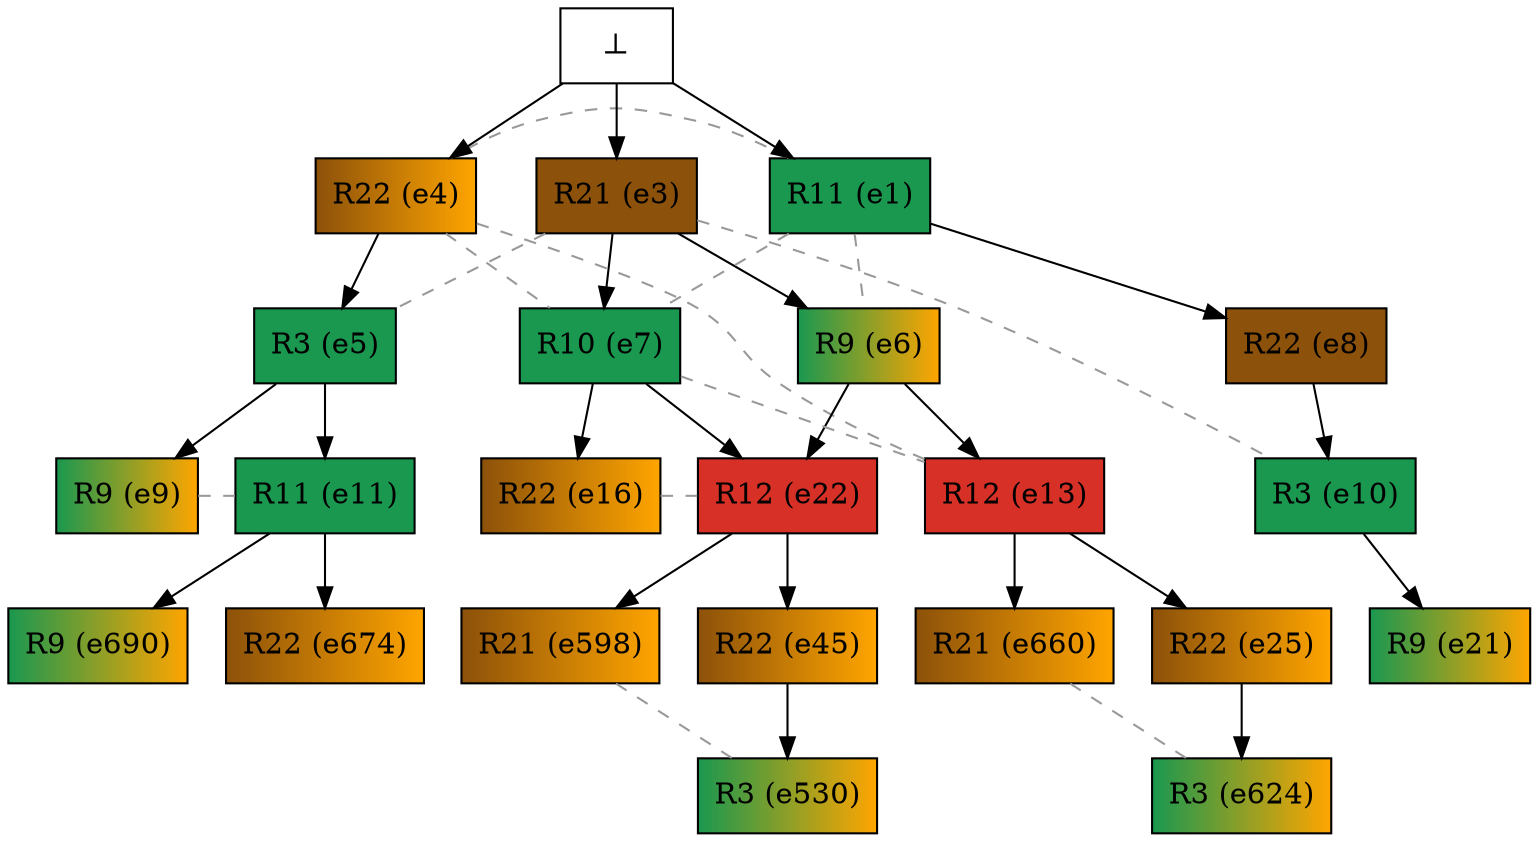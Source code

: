 digraph test {
  e4 -> e5;
  e3 -> e6;
  e3 -> e7;
  e1 -> e8;
  e5 -> e9;
  e8 -> e10;
  e5 -> e11;
  e6 -> e13;
  e7 -> e16;
  e10 -> e21;
  e6 -> e22;
  e7 -> e22;
  e13 -> e25;
  e22 -> e45;
  e45 -> e530;
  e22 -> e598;
  e25 -> e624;
  e13 -> e660;
  e11 -> e674;
  e11 -> e690;
  e0 -> e1;
  e0 -> e3;
  e0 -> e4;

//conflicts
  e1 -> e4 [arrowhead=none color=gray60 style=dashed constraint=false];
  e1 -> e6 [arrowhead=none color=gray60 style=dashed constraint=false];
  e1 -> e7 [arrowhead=none color=gray60 style=dashed constraint=false];
  e3 -> e5 [arrowhead=none color=gray60 style=dashed constraint=false];
  e3 -> e10 [arrowhead=none color=gray60 style=dashed constraint=false];
  e4 -> e7 [arrowhead=none color=gray60 style=dashed constraint=false];
  e4 -> e13 [arrowhead=none color=gray60 style=dashed constraint=false];
  e7 -> e13 [arrowhead=none color=gray60 style=dashed constraint=false];
  e9 -> e11 [arrowhead=none color=gray60 style=dashed constraint=false];
  e16 -> e22 [arrowhead=none color=gray60 style=dashed constraint=false];
  e530 -> e598 [arrowhead=none color=gray60 style=dashed constraint=false];
  e624 -> e660 [arrowhead=none color=gray60 style=dashed constraint=false];

  e1 [color="black" fillcolor="#1a9850:#1a9850" label="R11 (e1)" shape=box style=filled];
  e3 [color="black" fillcolor="#8c510a:#8c510a" label="R21 (e3)" shape=box style=filled];
  e4 [color="black" fillcolor="#8c510a:orange" label="R22 (e4)" shape=box style=filled];
  e5 [color="black" fillcolor="#1a9850:#1a9850" label="R3 (e5)" shape=box style=filled];
  e6 [color="black" fillcolor="#1a9850:orange" label="R9 (e6)" shape=box style=filled];
  e7 [color="black" fillcolor="#1a9850:#1a9850" label="R10 (e7)" shape=box style=filled];
  e8 [color="black" fillcolor="#8c510a:#8c510a" label="R22 (e8)" shape=box style=filled];
  e9 [color="black" fillcolor="#1a9850:orange" label="R9 (e9)" shape=box style=filled];
  e10 [color="black" fillcolor="#1a9850:#1a9850" label="R3 (e10)" shape=box style=filled];
  e11 [color="black" fillcolor="#1a9850:#1a9850" label="R11 (e11)" shape=box style=filled];
  e13 [color="black" fillcolor="#d73027:#d73027" label="R12 (e13)" shape=box style=filled];
  e16 [color="black" fillcolor="#8c510a:orange" label="R22 (e16)" shape=box style=filled];
  e21 [color="black" fillcolor="#1a9850:orange" label="R9 (e21)" shape=box style=filled];
  e22 [color="black" fillcolor="#d73027:#d73027" label="R12 (e22)" shape=box style=filled];
  e25 [color="black" fillcolor="#8c510a:orange" label="R22 (e25)" shape=box style=filled];
  e45 [color="black" fillcolor="#8c510a:orange" label="R22 (e45)" shape=box style=filled];
  e530 [color="black" fillcolor="#1a9850:orange" label="R3 (e530)" shape=box style=filled];
  e598 [color="black" fillcolor="#8c510a:orange" label="R21 (e598)" shape=box style=filled];
  e624 [color="black" fillcolor="#1a9850:orange" label="R3 (e624)" shape=box style=filled];
  e660 [color="black" fillcolor="#8c510a:orange" label="R21 (e660)" shape=box style=filled];
  e674 [color="black" fillcolor="#8c510a:orange" label="R22 (e674)" shape=box style=filled];
  e690 [color="black" fillcolor="#1a9850:orange" label="R9 (e690)" shape=box style=filled];
  e0 [fillcolor="white" label="⊥" shape=box style=filled];
}
